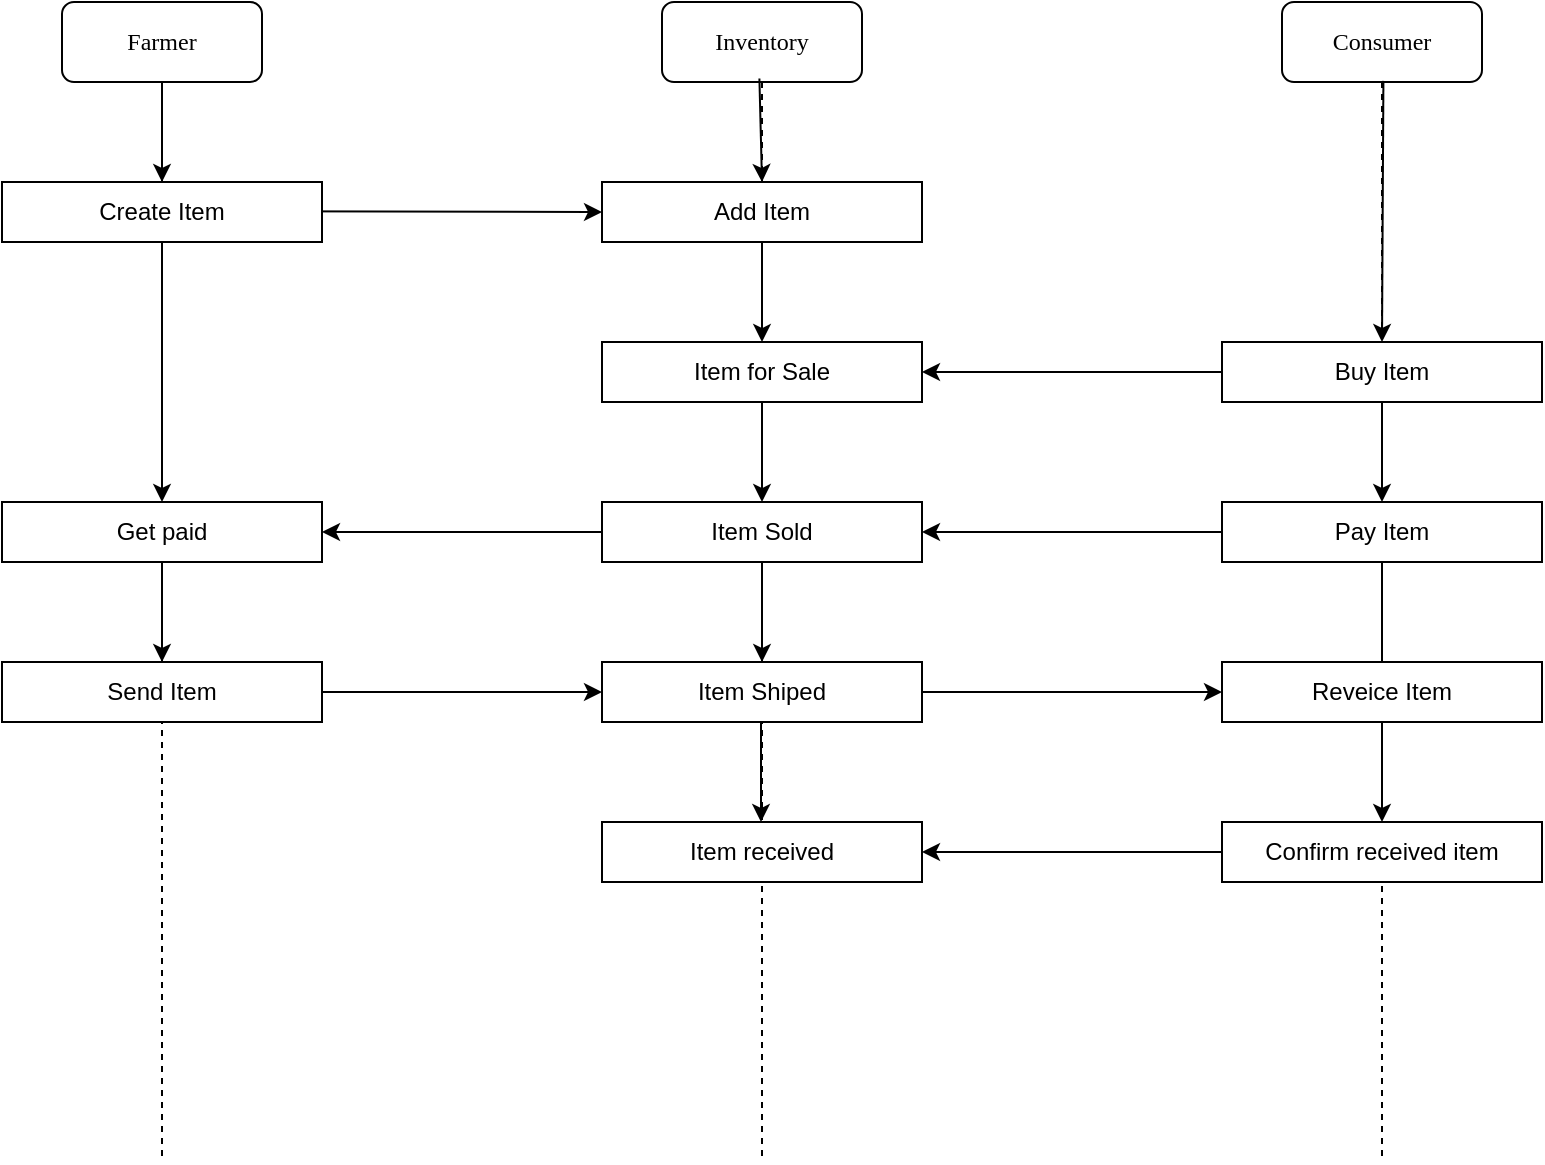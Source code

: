 <mxfile version="12.9.11" type="device"><diagram name="Page-1" id="13e1069c-82ec-6db2-03f1-153e76fe0fe0"><mxGraphModel dx="2066" dy="1143" grid="1" gridSize="10" guides="1" tooltips="1" connect="1" arrows="1" fold="1" page="1" pageScale="1" pageWidth="1100" pageHeight="850" background="#ffffff" math="0" shadow="0"><root><mxCell id="0"/><mxCell id="1" parent="0"/><mxCell id="7baba1c4bc27f4b0-3" value="Inventory" style="shape=umlLifeline;perimeter=lifelinePerimeter;whiteSpace=wrap;html=1;container=1;collapsible=0;recursiveResize=0;outlineConnect=0;rounded=1;shadow=0;comic=0;labelBackgroundColor=none;strokeWidth=1;fontFamily=Verdana;fontSize=12;align=center;" parent="1" vertex="1"><mxGeometry x="400" y="80" width="100" height="580" as="geometry"/></mxCell><mxCell id="Q8vWzI6z6Du9q80M5ZuS-24" value="" style="endArrow=classic;html=1;exitX=0.5;exitY=1;exitDx=0;exitDy=0;entryX=0.5;entryY=0;entryDx=0;entryDy=0;" edge="1" parent="7baba1c4bc27f4b0-3"><mxGeometry width="50" height="50" relative="1" as="geometry"><mxPoint x="49.5" y="360" as="sourcePoint"/><mxPoint x="49.5" y="410" as="targetPoint"/></mxGeometry></mxCell><mxCell id="7baba1c4bc27f4b0-8" value="Farmer" style="shape=umlLifeline;perimeter=lifelinePerimeter;whiteSpace=wrap;html=1;container=1;collapsible=0;recursiveResize=0;outlineConnect=0;rounded=1;shadow=0;comic=0;labelBackgroundColor=none;strokeWidth=1;fontFamily=Verdana;fontSize=12;align=center;" parent="1" vertex="1"><mxGeometry x="100" y="80" width="100" height="580" as="geometry"/></mxCell><mxCell id="Q8vWzI6z6Du9q80M5ZuS-14" value="" style="endArrow=classic;html=1;entryX=0.5;entryY=0;entryDx=0;entryDy=0;" edge="1" parent="7baba1c4bc27f4b0-8" target="Q8vWzI6z6Du9q80M5ZuS-13"><mxGeometry width="50" height="50" relative="1" as="geometry"><mxPoint x="50" y="40" as="sourcePoint"/><mxPoint x="110" y="80" as="targetPoint"/></mxGeometry></mxCell><mxCell id="Q8vWzI6z6Du9q80M5ZuS-3" value="Consumer" style="shape=umlLifeline;perimeter=lifelinePerimeter;whiteSpace=wrap;html=1;container=1;collapsible=0;recursiveResize=0;outlineConnect=0;rounded=1;shadow=0;comic=0;labelBackgroundColor=none;strokeWidth=1;fontFamily=Verdana;fontSize=12;align=center;" vertex="1" parent="1"><mxGeometry x="710" y="80" width="100" height="580" as="geometry"/></mxCell><mxCell id="Q8vWzI6z6Du9q80M5ZuS-6" value="Add Item" style="rounded=0;whiteSpace=wrap;html=1;" vertex="1" parent="1"><mxGeometry x="370" y="170" width="160" height="30" as="geometry"/></mxCell><mxCell id="Q8vWzI6z6Du9q80M5ZuS-8" value="" style="endArrow=classic;html=1;entryX=0;entryY=0.5;entryDx=0;entryDy=0;" edge="1" parent="1" target="Q8vWzI6z6Du9q80M5ZuS-6"><mxGeometry width="50" height="50" relative="1" as="geometry"><mxPoint x="150" y="184.5" as="sourcePoint"/><mxPoint x="360" y="184.5" as="targetPoint"/></mxGeometry></mxCell><mxCell id="Q8vWzI6z6Du9q80M5ZuS-11" value="Item for Sale" style="rounded=0;whiteSpace=wrap;html=1;" vertex="1" parent="1"><mxGeometry x="370" y="250" width="160" height="30" as="geometry"/></mxCell><mxCell id="Q8vWzI6z6Du9q80M5ZuS-12" value="" style="endArrow=classic;html=1;exitX=0.5;exitY=1;exitDx=0;exitDy=0;entryX=0.5;entryY=0;entryDx=0;entryDy=0;" edge="1" parent="1" source="Q8vWzI6z6Du9q80M5ZuS-6" target="Q8vWzI6z6Du9q80M5ZuS-11"><mxGeometry width="50" height="50" relative="1" as="geometry"><mxPoint x="470" y="220" as="sourcePoint"/><mxPoint x="510" y="220" as="targetPoint"/></mxGeometry></mxCell><mxCell id="Q8vWzI6z6Du9q80M5ZuS-13" value="Create Item" style="rounded=0;whiteSpace=wrap;html=1;" vertex="1" parent="1"><mxGeometry x="70" y="170" width="160" height="30" as="geometry"/></mxCell><mxCell id="Q8vWzI6z6Du9q80M5ZuS-38" value="" style="edgeStyle=orthogonalEdgeStyle;rounded=0;orthogonalLoop=1;jettySize=auto;html=1;" edge="1" parent="1" source="Q8vWzI6z6Du9q80M5ZuS-15" target="Q8vWzI6z6Du9q80M5ZuS-25"><mxGeometry relative="1" as="geometry"/></mxCell><mxCell id="Q8vWzI6z6Du9q80M5ZuS-15" value="Buy Item" style="rounded=0;whiteSpace=wrap;html=1;" vertex="1" parent="1"><mxGeometry x="680" y="250" width="160" height="30" as="geometry"/></mxCell><mxCell id="Q8vWzI6z6Du9q80M5ZuS-16" value="" style="endArrow=classic;html=1;exitX=0;exitY=0.5;exitDx=0;exitDy=0;entryX=1;entryY=0.5;entryDx=0;entryDy=0;" edge="1" parent="1" source="Q8vWzI6z6Du9q80M5ZuS-15" target="Q8vWzI6z6Du9q80M5ZuS-11"><mxGeometry width="50" height="50" relative="1" as="geometry"><mxPoint x="930" y="520" as="sourcePoint"/><mxPoint x="980" y="470" as="targetPoint"/></mxGeometry></mxCell><mxCell id="Q8vWzI6z6Du9q80M5ZuS-17" value="" style="endArrow=classic;html=1;exitX=0.487;exitY=0.066;exitDx=0;exitDy=0;exitPerimeter=0;entryX=0.5;entryY=0;entryDx=0;entryDy=0;" edge="1" parent="1" source="7baba1c4bc27f4b0-3" target="Q8vWzI6z6Du9q80M5ZuS-6"><mxGeometry width="50" height="50" relative="1" as="geometry"><mxPoint x="930" y="520" as="sourcePoint"/><mxPoint x="980" y="470" as="targetPoint"/></mxGeometry></mxCell><mxCell id="Q8vWzI6z6Du9q80M5ZuS-18" value="" style="endArrow=classic;html=1;entryX=0.5;entryY=0;entryDx=0;entryDy=0;exitX=0.507;exitY=0.068;exitDx=0;exitDy=0;exitPerimeter=0;" edge="1" parent="1" source="Q8vWzI6z6Du9q80M5ZuS-3" target="Q8vWzI6z6Du9q80M5ZuS-15"><mxGeometry width="50" height="50" relative="1" as="geometry"><mxPoint x="830" y="160" as="sourcePoint"/><mxPoint x="980" y="470" as="targetPoint"/></mxGeometry></mxCell><mxCell id="Q8vWzI6z6Du9q80M5ZuS-28" style="edgeStyle=orthogonalEdgeStyle;rounded=0;orthogonalLoop=1;jettySize=auto;html=1;exitX=0;exitY=0.5;exitDx=0;exitDy=0;entryX=1;entryY=0.5;entryDx=0;entryDy=0;" edge="1" parent="1" source="Q8vWzI6z6Du9q80M5ZuS-19" target="Q8vWzI6z6Du9q80M5ZuS-34"><mxGeometry relative="1" as="geometry"/></mxCell><mxCell id="Q8vWzI6z6Du9q80M5ZuS-19" value="Item Sold" style="rounded=0;whiteSpace=wrap;html=1;" vertex="1" parent="1"><mxGeometry x="370" y="330" width="160" height="30" as="geometry"/></mxCell><mxCell id="Q8vWzI6z6Du9q80M5ZuS-20" value="" style="endArrow=classic;html=1;entryX=0.5;entryY=0;entryDx=0;entryDy=0;exitX=0.5;exitY=1;exitDx=0;exitDy=0;" edge="1" parent="1" source="Q8vWzI6z6Du9q80M5ZuS-11" target="Q8vWzI6z6Du9q80M5ZuS-19"><mxGeometry width="50" height="50" relative="1" as="geometry"><mxPoint x="520" y="310" as="sourcePoint"/><mxPoint x="980" y="470" as="targetPoint"/></mxGeometry></mxCell><mxCell id="Q8vWzI6z6Du9q80M5ZuS-21" value="Item Shiped" style="rounded=0;whiteSpace=wrap;html=1;" vertex="1" parent="1"><mxGeometry x="370" y="410" width="160" height="30" as="geometry"/></mxCell><mxCell id="Q8vWzI6z6Du9q80M5ZuS-22" value="Item received" style="rounded=0;whiteSpace=wrap;html=1;" vertex="1" parent="1"><mxGeometry x="370" y="490" width="160" height="30" as="geometry"/></mxCell><mxCell id="Q8vWzI6z6Du9q80M5ZuS-23" value="" style="endArrow=classic;html=1;exitX=0.5;exitY=1;exitDx=0;exitDy=0;entryX=0.5;entryY=0;entryDx=0;entryDy=0;" edge="1" parent="1" source="Q8vWzI6z6Du9q80M5ZuS-19" target="Q8vWzI6z6Du9q80M5ZuS-21"><mxGeometry width="50" height="50" relative="1" as="geometry"><mxPoint x="930" y="520" as="sourcePoint"/><mxPoint x="980" y="470" as="targetPoint"/></mxGeometry></mxCell><mxCell id="Q8vWzI6z6Du9q80M5ZuS-25" value="Pay Item" style="rounded=0;whiteSpace=wrap;html=1;" vertex="1" parent="1"><mxGeometry x="680" y="330" width="160" height="30" as="geometry"/></mxCell><mxCell id="Q8vWzI6z6Du9q80M5ZuS-26" value="" style="endArrow=classic;html=1;exitX=0;exitY=0.5;exitDx=0;exitDy=0;entryX=1;entryY=0.5;entryDx=0;entryDy=0;" edge="1" parent="1" source="Q8vWzI6z6Du9q80M5ZuS-25" target="Q8vWzI6z6Du9q80M5ZuS-19"><mxGeometry width="50" height="50" relative="1" as="geometry"><mxPoint x="930" y="520" as="sourcePoint"/><mxPoint x="980" y="470" as="targetPoint"/></mxGeometry></mxCell><mxCell id="Q8vWzI6z6Du9q80M5ZuS-30" style="edgeStyle=orthogonalEdgeStyle;rounded=0;orthogonalLoop=1;jettySize=auto;html=1;exitX=1;exitY=0.5;exitDx=0;exitDy=0;entryX=0;entryY=0.5;entryDx=0;entryDy=0;" edge="1" parent="1" source="Q8vWzI6z6Du9q80M5ZuS-29" target="Q8vWzI6z6Du9q80M5ZuS-21"><mxGeometry relative="1" as="geometry"/></mxCell><mxCell id="Q8vWzI6z6Du9q80M5ZuS-29" value="Send Item" style="rounded=0;whiteSpace=wrap;html=1;" vertex="1" parent="1"><mxGeometry x="70" y="410" width="160" height="30" as="geometry"/></mxCell><mxCell id="Q8vWzI6z6Du9q80M5ZuS-37" value="" style="edgeStyle=orthogonalEdgeStyle;rounded=0;orthogonalLoop=1;jettySize=auto;html=1;" edge="1" parent="1" source="Q8vWzI6z6Du9q80M5ZuS-34" target="Q8vWzI6z6Du9q80M5ZuS-29"><mxGeometry relative="1" as="geometry"/></mxCell><mxCell id="Q8vWzI6z6Du9q80M5ZuS-34" value="Get paid" style="rounded=0;whiteSpace=wrap;html=1;" vertex="1" parent="1"><mxGeometry x="70" y="330" width="160" height="30" as="geometry"/></mxCell><mxCell id="Q8vWzI6z6Du9q80M5ZuS-45" style="edgeStyle=orthogonalEdgeStyle;rounded=0;orthogonalLoop=1;jettySize=auto;html=1;exitX=0;exitY=0.5;exitDx=0;exitDy=0;entryX=1;entryY=0.5;entryDx=0;entryDy=0;" edge="1" parent="1" source="Q8vWzI6z6Du9q80M5ZuS-39" target="Q8vWzI6z6Du9q80M5ZuS-22"><mxGeometry relative="1" as="geometry"/></mxCell><mxCell id="Q8vWzI6z6Du9q80M5ZuS-39" value="Confirm received item" style="rounded=0;whiteSpace=wrap;html=1;" vertex="1" parent="1"><mxGeometry x="680" y="490" width="160" height="30" as="geometry"/></mxCell><mxCell id="Q8vWzI6z6Du9q80M5ZuS-54" value="" style="endArrow=classic;html=1;exitX=0.5;exitY=1;exitDx=0;exitDy=0;entryX=0.5;entryY=0;entryDx=0;entryDy=0;" edge="1" parent="1" source="Q8vWzI6z6Du9q80M5ZuS-25" target="Q8vWzI6z6Du9q80M5ZuS-39"><mxGeometry width="50" height="50" relative="1" as="geometry"><mxPoint x="880" y="520" as="sourcePoint"/><mxPoint x="930" y="470" as="targetPoint"/></mxGeometry></mxCell><mxCell id="Q8vWzI6z6Du9q80M5ZuS-56" value="Reveice Item" style="rounded=0;whiteSpace=wrap;html=1;" vertex="1" parent="1"><mxGeometry x="680" y="410" width="160" height="30" as="geometry"/></mxCell><mxCell id="Q8vWzI6z6Du9q80M5ZuS-57" style="edgeStyle=orthogonalEdgeStyle;rounded=0;orthogonalLoop=1;jettySize=auto;html=1;exitX=1;exitY=0.5;exitDx=0;exitDy=0;entryX=0;entryY=0.5;entryDx=0;entryDy=0;" edge="1" parent="1" source="Q8vWzI6z6Du9q80M5ZuS-21" target="Q8vWzI6z6Du9q80M5ZuS-56"><mxGeometry relative="1" as="geometry"><mxPoint x="530" y="425" as="sourcePoint"/><mxPoint x="759.7" y="425.1" as="targetPoint"/></mxGeometry></mxCell><mxCell id="Q8vWzI6z6Du9q80M5ZuS-60" value="" style="endArrow=classic;html=1;entryX=0.5;entryY=0;entryDx=0;entryDy=0;exitX=0.5;exitY=1;exitDx=0;exitDy=0;" edge="1" parent="1" source="Q8vWzI6z6Du9q80M5ZuS-13" target="Q8vWzI6z6Du9q80M5ZuS-34"><mxGeometry width="50" height="50" relative="1" as="geometry"><mxPoint x="40" y="220" as="sourcePoint"/><mxPoint x="30" y="660" as="targetPoint"/></mxGeometry></mxCell></root></mxGraphModel></diagram></mxfile>